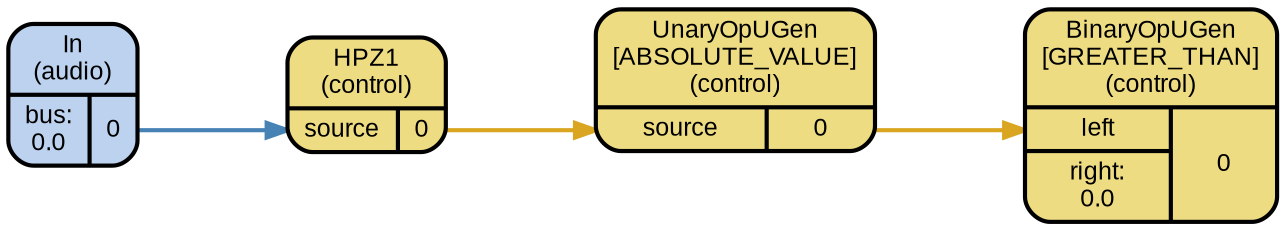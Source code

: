 digraph synthdef_e2436271176995c6a0a5cac6d1553f8b {
    graph [bgcolor=transparent,
        color=lightslategrey,
        dpi=72,
        fontname=Arial,
        outputorder=edgesfirst,
        overlap=prism,
        penwidth=2,
        rankdir=LR,
        ranksep=1,
        splines=spline,
        style="dotted, rounded"];
    node [fontname=Arial,
        fontsize=12,
        penwidth=2,
        shape=Mrecord,
        style="filled, rounded"];
    edge [penwidth=2];
    ugen_0 [fillcolor=lightsteelblue2,
        label="<f_0> In\n(audio) | { { <f_1_0_0> bus:\n0.0 } | { <f_1_1_0> 0 } }"];
    ugen_1 [fillcolor=lightgoldenrod2,
        label="<f_0> HPZ1\n(control) | { { <f_1_0_0> source } | { <f_1_1_0> 0 } }"];
    ugen_2 [fillcolor=lightgoldenrod2,
        label="<f_0> UnaryOpUGen\n[ABSOLUTE_VALUE]\n(control) | { { <f_1_0_0> source } | { <f_1_1_0> 0 } }"];
    ugen_3 [fillcolor=lightgoldenrod2,
        label="<f_0> BinaryOpUGen\n[GREATER_THAN]\n(control) | { { <f_1_0_0> left | <f_1_0_1> right:\n0.0 } | { <f_1_1_0> 0 } }"];
    ugen_0:f_1_1_0:e -> ugen_1:f_1_0_0:w [color=steelblue];
    ugen_1:f_1_1_0:e -> ugen_2:f_1_0_0:w [color=goldenrod];
    ugen_2:f_1_1_0:e -> ugen_3:f_1_0_0:w [color=goldenrod];
}